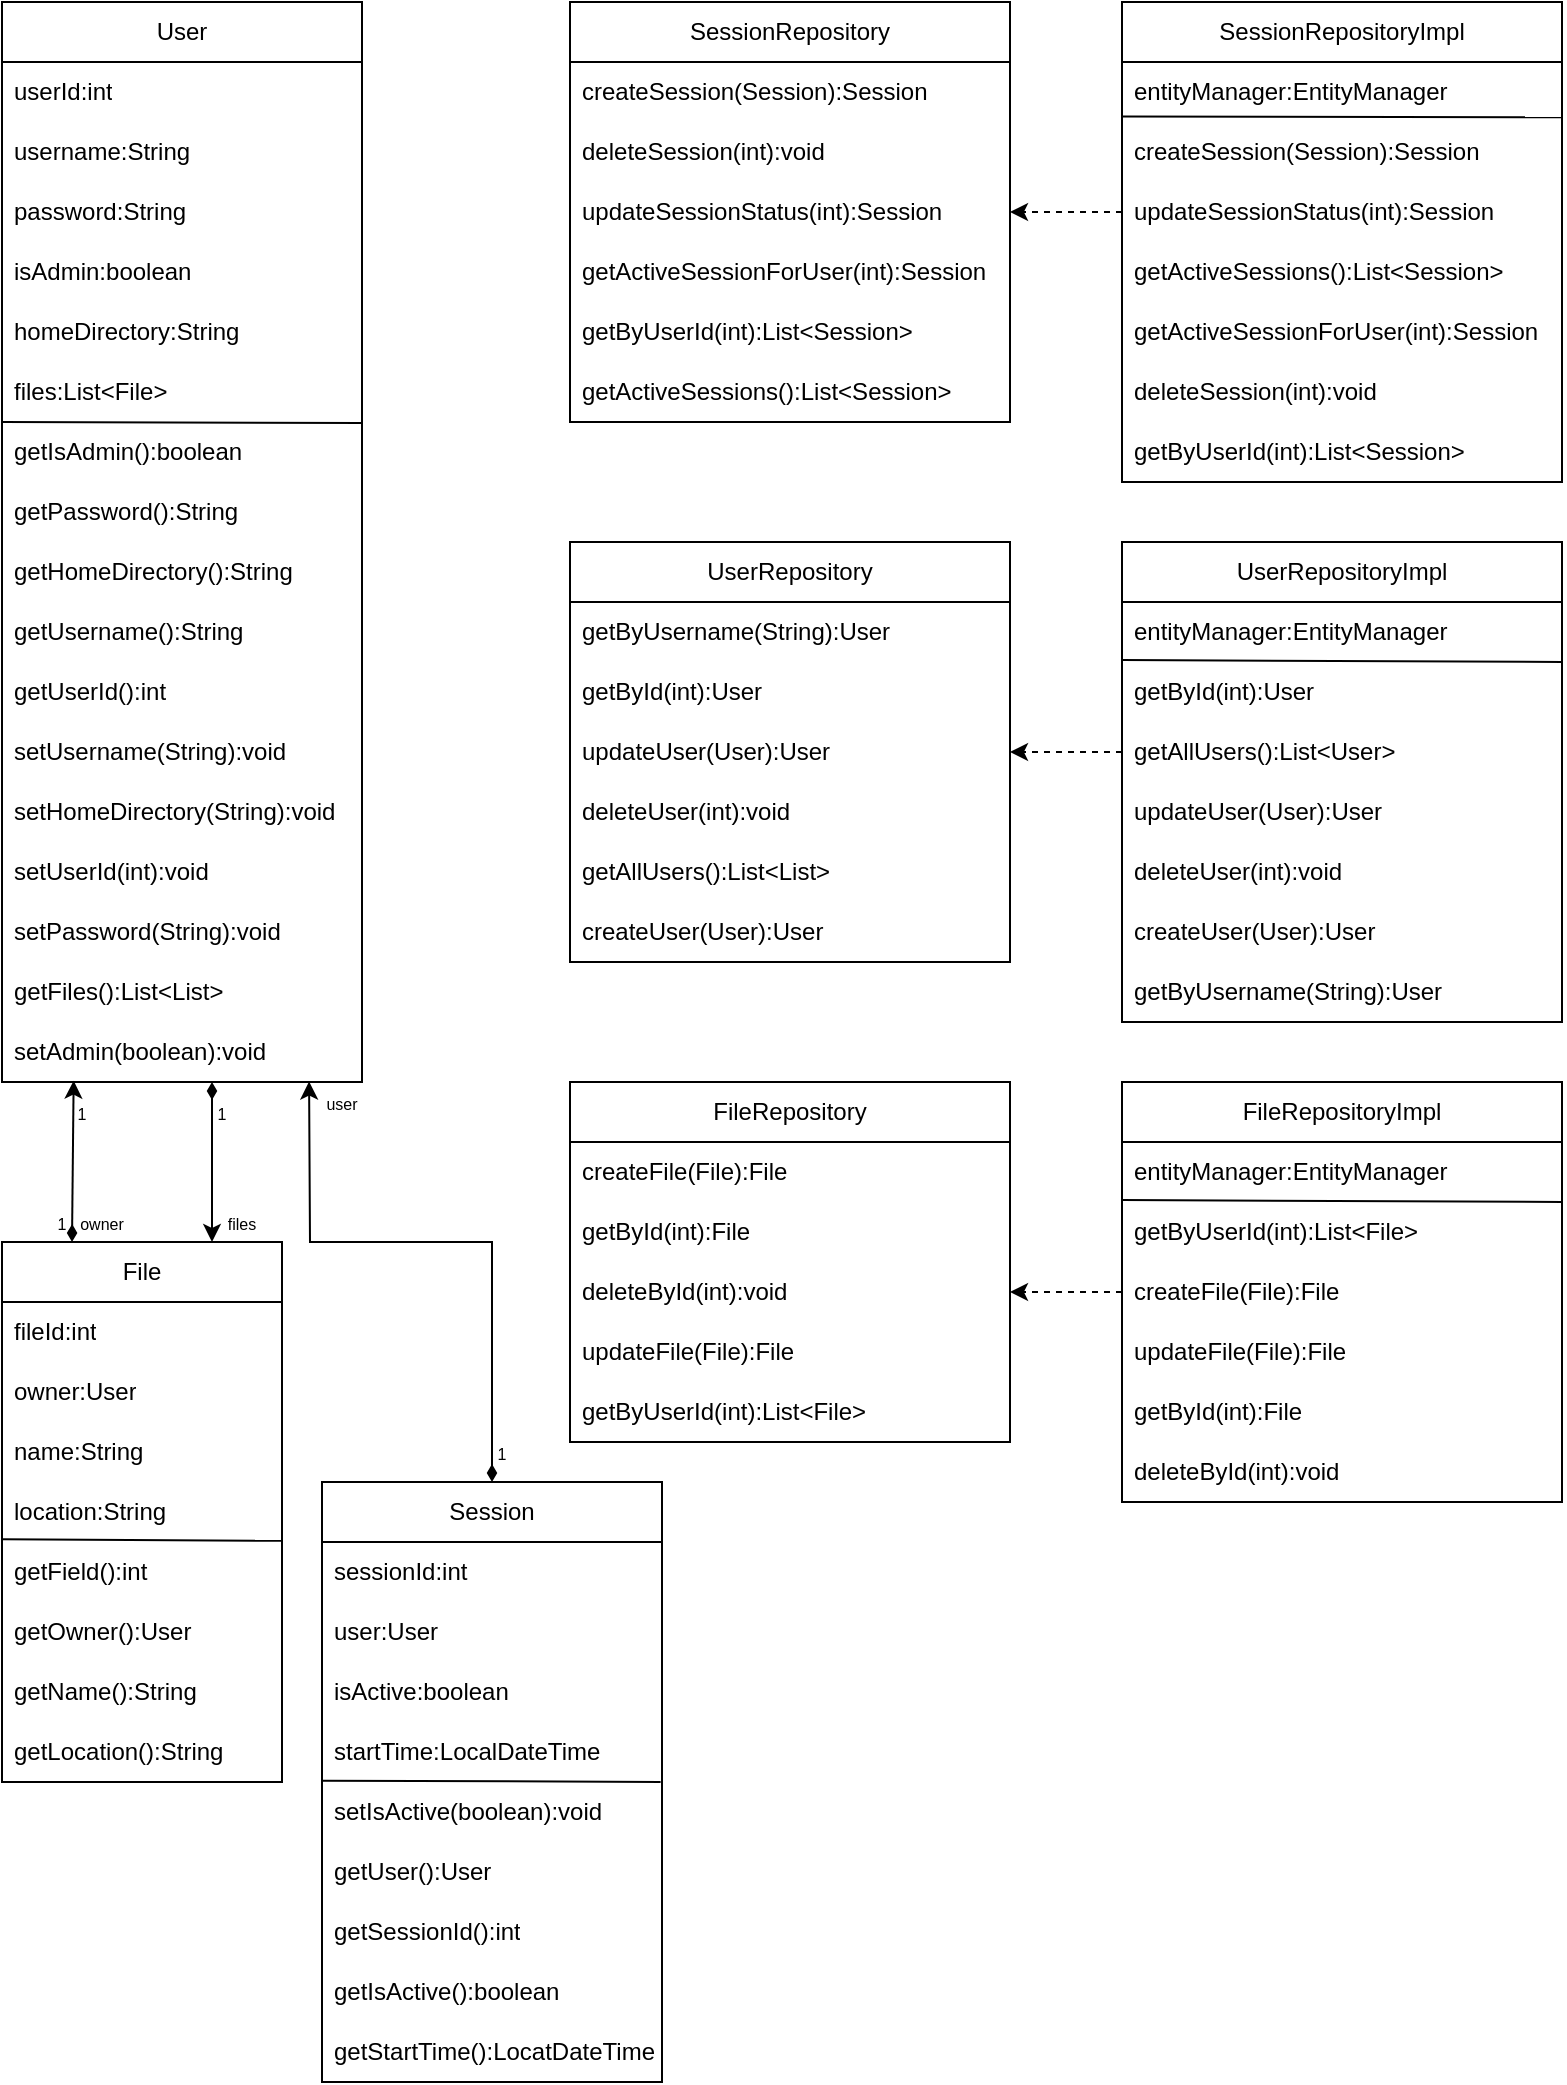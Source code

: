 <mxfile version="24.8.1">
  <diagram name="Сторінка-1" id="g9_7xu7IiqxZALMV_VrT">
    <mxGraphModel dx="2864" dy="1476" grid="1" gridSize="10" guides="1" tooltips="1" connect="1" arrows="1" fold="1" page="1" pageScale="1" pageWidth="827" pageHeight="1169" math="0" shadow="0">
      <root>
        <mxCell id="0" />
        <mxCell id="1" parent="0" />
        <mxCell id="W4gZhNxeNry4T1inFR2G-1" value="User" style="swimlane;fontStyle=0;childLayout=stackLayout;horizontal=1;startSize=30;horizontalStack=0;resizeParent=1;resizeParentMax=0;resizeLast=0;collapsible=1;marginBottom=0;whiteSpace=wrap;html=1;" parent="1" vertex="1">
          <mxGeometry x="20" y="20" width="180" height="540" as="geometry" />
        </mxCell>
        <mxCell id="p_Qo8UH-y2sYMAxFkVqp-4" value="userId:int" style="text;strokeColor=none;fillColor=none;align=left;verticalAlign=middle;spacingLeft=4;spacingRight=4;overflow=hidden;points=[[0,0.5],[1,0.5]];portConstraint=eastwest;rotatable=0;whiteSpace=wrap;html=1;" vertex="1" parent="W4gZhNxeNry4T1inFR2G-1">
          <mxGeometry y="30" width="180" height="30" as="geometry" />
        </mxCell>
        <mxCell id="p_Qo8UH-y2sYMAxFkVqp-3" value="username:String" style="text;strokeColor=none;fillColor=none;align=left;verticalAlign=middle;spacingLeft=4;spacingRight=4;overflow=hidden;points=[[0,0.5],[1,0.5]];portConstraint=eastwest;rotatable=0;whiteSpace=wrap;html=1;" vertex="1" parent="W4gZhNxeNry4T1inFR2G-1">
          <mxGeometry y="60" width="180" height="30" as="geometry" />
        </mxCell>
        <mxCell id="p_Qo8UH-y2sYMAxFkVqp-2" value="password:String" style="text;strokeColor=none;fillColor=none;align=left;verticalAlign=middle;spacingLeft=4;spacingRight=4;overflow=hidden;points=[[0,0.5],[1,0.5]];portConstraint=eastwest;rotatable=0;whiteSpace=wrap;html=1;" vertex="1" parent="W4gZhNxeNry4T1inFR2G-1">
          <mxGeometry y="90" width="180" height="30" as="geometry" />
        </mxCell>
        <mxCell id="p_Qo8UH-y2sYMAxFkVqp-1" value="isAdmin:boolean" style="text;strokeColor=none;fillColor=none;align=left;verticalAlign=middle;spacingLeft=4;spacingRight=4;overflow=hidden;points=[[0,0.5],[1,0.5]];portConstraint=eastwest;rotatable=0;whiteSpace=wrap;html=1;" vertex="1" parent="W4gZhNxeNry4T1inFR2G-1">
          <mxGeometry y="120" width="180" height="30" as="geometry" />
        </mxCell>
        <mxCell id="p_Qo8UH-y2sYMAxFkVqp-7" value="homeDirectory:String" style="text;strokeColor=none;fillColor=none;align=left;verticalAlign=middle;spacingLeft=4;spacingRight=4;overflow=hidden;points=[[0,0.5],[1,0.5]];portConstraint=eastwest;rotatable=0;whiteSpace=wrap;html=1;" vertex="1" parent="W4gZhNxeNry4T1inFR2G-1">
          <mxGeometry y="150" width="180" height="30" as="geometry" />
        </mxCell>
        <mxCell id="p_Qo8UH-y2sYMAxFkVqp-5" value="files:List&amp;lt;File&amp;gt;" style="text;strokeColor=none;fillColor=none;align=left;verticalAlign=middle;spacingLeft=4;spacingRight=4;overflow=hidden;points=[[0,0.5],[1,0.5]];portConstraint=eastwest;rotatable=0;whiteSpace=wrap;html=1;" vertex="1" parent="W4gZhNxeNry4T1inFR2G-1">
          <mxGeometry y="180" width="180" height="30" as="geometry" />
        </mxCell>
        <mxCell id="p_Qo8UH-y2sYMAxFkVqp-23" value="" style="endArrow=none;html=1;rounded=0;entryX=0.999;entryY=0.015;entryDx=0;entryDy=0;entryPerimeter=0;exitX=-0.002;exitY=0.907;exitDx=0;exitDy=0;exitPerimeter=0;" edge="1" parent="W4gZhNxeNry4T1inFR2G-1" target="W4gZhNxeNry4T1inFR2G-2">
          <mxGeometry width="50" height="50" relative="1" as="geometry">
            <mxPoint y="210" as="sourcePoint" />
            <mxPoint x="220" y="211" as="targetPoint" />
          </mxGeometry>
        </mxCell>
        <mxCell id="W4gZhNxeNry4T1inFR2G-2" value="getIsAdmin():boolean" style="text;strokeColor=none;fillColor=none;align=left;verticalAlign=middle;spacingLeft=4;spacingRight=4;overflow=hidden;points=[[0,0.5],[1,0.5]];portConstraint=eastwest;rotatable=0;whiteSpace=wrap;html=1;" parent="W4gZhNxeNry4T1inFR2G-1" vertex="1">
          <mxGeometry y="210" width="180" height="30" as="geometry" />
        </mxCell>
        <mxCell id="W4gZhNxeNry4T1inFR2G-3" value="getPassword():String" style="text;strokeColor=none;fillColor=none;align=left;verticalAlign=middle;spacingLeft=4;spacingRight=4;overflow=hidden;points=[[0,0.5],[1,0.5]];portConstraint=eastwest;rotatable=0;whiteSpace=wrap;html=1;" parent="W4gZhNxeNry4T1inFR2G-1" vertex="1">
          <mxGeometry y="240" width="180" height="30" as="geometry" />
        </mxCell>
        <mxCell id="W4gZhNxeNry4T1inFR2G-4" value="getHomeDirectory():String" style="text;strokeColor=none;fillColor=none;align=left;verticalAlign=middle;spacingLeft=4;spacingRight=4;overflow=hidden;points=[[0,0.5],[1,0.5]];portConstraint=eastwest;rotatable=0;whiteSpace=wrap;html=1;" parent="W4gZhNxeNry4T1inFR2G-1" vertex="1">
          <mxGeometry y="270" width="180" height="30" as="geometry" />
        </mxCell>
        <mxCell id="W4gZhNxeNry4T1inFR2G-18" value="getUsername():String" style="text;strokeColor=none;fillColor=none;align=left;verticalAlign=middle;spacingLeft=4;spacingRight=4;overflow=hidden;points=[[0,0.5],[1,0.5]];portConstraint=eastwest;rotatable=0;whiteSpace=wrap;html=1;" parent="W4gZhNxeNry4T1inFR2G-1" vertex="1">
          <mxGeometry y="300" width="180" height="30" as="geometry" />
        </mxCell>
        <mxCell id="W4gZhNxeNry4T1inFR2G-19" value="getUserId():int" style="text;strokeColor=none;fillColor=none;align=left;verticalAlign=middle;spacingLeft=4;spacingRight=4;overflow=hidden;points=[[0,0.5],[1,0.5]];portConstraint=eastwest;rotatable=0;whiteSpace=wrap;html=1;" parent="W4gZhNxeNry4T1inFR2G-1" vertex="1">
          <mxGeometry y="330" width="180" height="30" as="geometry" />
        </mxCell>
        <mxCell id="W4gZhNxeNry4T1inFR2G-20" value="setUsername(String):void" style="text;strokeColor=none;fillColor=none;align=left;verticalAlign=middle;spacingLeft=4;spacingRight=4;overflow=hidden;points=[[0,0.5],[1,0.5]];portConstraint=eastwest;rotatable=0;whiteSpace=wrap;html=1;" parent="W4gZhNxeNry4T1inFR2G-1" vertex="1">
          <mxGeometry y="360" width="180" height="30" as="geometry" />
        </mxCell>
        <mxCell id="W4gZhNxeNry4T1inFR2G-21" value="setHomeDirectory(String):void" style="text;strokeColor=none;fillColor=none;align=left;verticalAlign=middle;spacingLeft=4;spacingRight=4;overflow=hidden;points=[[0,0.5],[1,0.5]];portConstraint=eastwest;rotatable=0;whiteSpace=wrap;html=1;" parent="W4gZhNxeNry4T1inFR2G-1" vertex="1">
          <mxGeometry y="390" width="180" height="30" as="geometry" />
        </mxCell>
        <mxCell id="W4gZhNxeNry4T1inFR2G-22" value="setUserId(int):void" style="text;strokeColor=none;fillColor=none;align=left;verticalAlign=middle;spacingLeft=4;spacingRight=4;overflow=hidden;points=[[0,0.5],[1,0.5]];portConstraint=eastwest;rotatable=0;whiteSpace=wrap;html=1;" parent="W4gZhNxeNry4T1inFR2G-1" vertex="1">
          <mxGeometry y="420" width="180" height="30" as="geometry" />
        </mxCell>
        <mxCell id="W4gZhNxeNry4T1inFR2G-23" value="setPassword(String):void" style="text;strokeColor=none;fillColor=none;align=left;verticalAlign=middle;spacingLeft=4;spacingRight=4;overflow=hidden;points=[[0,0.5],[1,0.5]];portConstraint=eastwest;rotatable=0;whiteSpace=wrap;html=1;" parent="W4gZhNxeNry4T1inFR2G-1" vertex="1">
          <mxGeometry y="450" width="180" height="30" as="geometry" />
        </mxCell>
        <mxCell id="W4gZhNxeNry4T1inFR2G-24" value="getFiles():List&amp;lt;List&amp;gt;" style="text;strokeColor=none;fillColor=none;align=left;verticalAlign=middle;spacingLeft=4;spacingRight=4;overflow=hidden;points=[[0,0.5],[1,0.5]];portConstraint=eastwest;rotatable=0;whiteSpace=wrap;html=1;" parent="W4gZhNxeNry4T1inFR2G-1" vertex="1">
          <mxGeometry y="480" width="180" height="30" as="geometry" />
        </mxCell>
        <mxCell id="W4gZhNxeNry4T1inFR2G-25" value="setAdmin(boolean):void" style="text;strokeColor=none;fillColor=none;align=left;verticalAlign=middle;spacingLeft=4;spacingRight=4;overflow=hidden;points=[[0,0.5],[1,0.5]];portConstraint=eastwest;rotatable=0;whiteSpace=wrap;html=1;" parent="W4gZhNxeNry4T1inFR2G-1" vertex="1">
          <mxGeometry y="510" width="180" height="30" as="geometry" />
        </mxCell>
        <mxCell id="W4gZhNxeNry4T1inFR2G-26" value="File" style="swimlane;fontStyle=0;childLayout=stackLayout;horizontal=1;startSize=30;horizontalStack=0;resizeParent=1;resizeParentMax=0;resizeLast=0;collapsible=1;marginBottom=0;whiteSpace=wrap;html=1;" parent="1" vertex="1">
          <mxGeometry x="20" y="640" width="140" height="270" as="geometry" />
        </mxCell>
        <mxCell id="p_Qo8UH-y2sYMAxFkVqp-12" value="fileId:int" style="text;strokeColor=none;fillColor=none;align=left;verticalAlign=middle;spacingLeft=4;spacingRight=4;overflow=hidden;points=[[0,0.5],[1,0.5]];portConstraint=eastwest;rotatable=0;whiteSpace=wrap;html=1;" vertex="1" parent="W4gZhNxeNry4T1inFR2G-26">
          <mxGeometry y="30" width="140" height="30" as="geometry" />
        </mxCell>
        <mxCell id="p_Qo8UH-y2sYMAxFkVqp-14" value="owner:User" style="text;strokeColor=none;fillColor=none;align=left;verticalAlign=middle;spacingLeft=4;spacingRight=4;overflow=hidden;points=[[0,0.5],[1,0.5]];portConstraint=eastwest;rotatable=0;whiteSpace=wrap;html=1;" vertex="1" parent="W4gZhNxeNry4T1inFR2G-26">
          <mxGeometry y="60" width="140" height="30" as="geometry" />
        </mxCell>
        <mxCell id="p_Qo8UH-y2sYMAxFkVqp-15" value="name:String" style="text;strokeColor=none;fillColor=none;align=left;verticalAlign=middle;spacingLeft=4;spacingRight=4;overflow=hidden;points=[[0,0.5],[1,0.5]];portConstraint=eastwest;rotatable=0;whiteSpace=wrap;html=1;" vertex="1" parent="W4gZhNxeNry4T1inFR2G-26">
          <mxGeometry y="90" width="140" height="30" as="geometry" />
        </mxCell>
        <mxCell id="p_Qo8UH-y2sYMAxFkVqp-13" value="location:String" style="text;strokeColor=none;fillColor=none;align=left;verticalAlign=middle;spacingLeft=4;spacingRight=4;overflow=hidden;points=[[0,0.5],[1,0.5]];portConstraint=eastwest;rotatable=0;whiteSpace=wrap;html=1;" vertex="1" parent="W4gZhNxeNry4T1inFR2G-26">
          <mxGeometry y="120" width="140" height="30" as="geometry" />
        </mxCell>
        <mxCell id="p_Qo8UH-y2sYMAxFkVqp-25" value="" style="endArrow=none;html=1;rounded=0;entryX=0.998;entryY=-0.019;entryDx=0;entryDy=0;entryPerimeter=0;exitX=-0.002;exitY=0.907;exitDx=0;exitDy=0;exitPerimeter=0;" edge="1" parent="W4gZhNxeNry4T1inFR2G-26" target="W4gZhNxeNry4T1inFR2G-27">
          <mxGeometry width="50" height="50" relative="1" as="geometry">
            <mxPoint y="148.57" as="sourcePoint" />
            <mxPoint x="220" y="149.57" as="targetPoint" />
          </mxGeometry>
        </mxCell>
        <mxCell id="W4gZhNxeNry4T1inFR2G-27" value="getField():int" style="text;strokeColor=none;fillColor=none;align=left;verticalAlign=middle;spacingLeft=4;spacingRight=4;overflow=hidden;points=[[0,0.5],[1,0.5]];portConstraint=eastwest;rotatable=0;whiteSpace=wrap;html=1;" parent="W4gZhNxeNry4T1inFR2G-26" vertex="1">
          <mxGeometry y="150" width="140" height="30" as="geometry" />
        </mxCell>
        <mxCell id="W4gZhNxeNry4T1inFR2G-28" value="getOwner():User" style="text;strokeColor=none;fillColor=none;align=left;verticalAlign=middle;spacingLeft=4;spacingRight=4;overflow=hidden;points=[[0,0.5],[1,0.5]];portConstraint=eastwest;rotatable=0;whiteSpace=wrap;html=1;" parent="W4gZhNxeNry4T1inFR2G-26" vertex="1">
          <mxGeometry y="180" width="140" height="30" as="geometry" />
        </mxCell>
        <mxCell id="W4gZhNxeNry4T1inFR2G-29" value="getName():String" style="text;strokeColor=none;fillColor=none;align=left;verticalAlign=middle;spacingLeft=4;spacingRight=4;overflow=hidden;points=[[0,0.5],[1,0.5]];portConstraint=eastwest;rotatable=0;whiteSpace=wrap;html=1;" parent="W4gZhNxeNry4T1inFR2G-26" vertex="1">
          <mxGeometry y="210" width="140" height="30" as="geometry" />
        </mxCell>
        <mxCell id="W4gZhNxeNry4T1inFR2G-30" value="getLocation():String" style="text;strokeColor=none;fillColor=none;align=left;verticalAlign=middle;spacingLeft=4;spacingRight=4;overflow=hidden;points=[[0,0.5],[1,0.5]];portConstraint=eastwest;rotatable=0;whiteSpace=wrap;html=1;" parent="W4gZhNxeNry4T1inFR2G-26" vertex="1">
          <mxGeometry y="240" width="140" height="30" as="geometry" />
        </mxCell>
        <mxCell id="W4gZhNxeNry4T1inFR2G-31" value="Session" style="swimlane;fontStyle=0;childLayout=stackLayout;horizontal=1;startSize=30;horizontalStack=0;resizeParent=1;resizeParentMax=0;resizeLast=0;collapsible=1;marginBottom=0;whiteSpace=wrap;html=1;" parent="1" vertex="1">
          <mxGeometry x="180" y="760" width="170" height="300" as="geometry" />
        </mxCell>
        <mxCell id="p_Qo8UH-y2sYMAxFkVqp-9" value="sessionId:int" style="text;strokeColor=none;fillColor=none;align=left;verticalAlign=middle;spacingLeft=4;spacingRight=4;overflow=hidden;points=[[0,0.5],[1,0.5]];portConstraint=eastwest;rotatable=0;whiteSpace=wrap;html=1;" vertex="1" parent="W4gZhNxeNry4T1inFR2G-31">
          <mxGeometry y="30" width="170" height="30" as="geometry" />
        </mxCell>
        <mxCell id="p_Qo8UH-y2sYMAxFkVqp-8" value="user:User" style="text;strokeColor=none;fillColor=none;align=left;verticalAlign=middle;spacingLeft=4;spacingRight=4;overflow=hidden;points=[[0,0.5],[1,0.5]];portConstraint=eastwest;rotatable=0;whiteSpace=wrap;html=1;" vertex="1" parent="W4gZhNxeNry4T1inFR2G-31">
          <mxGeometry y="60" width="170" height="30" as="geometry" />
        </mxCell>
        <mxCell id="p_Qo8UH-y2sYMAxFkVqp-11" value="isActive:boolean" style="text;strokeColor=none;fillColor=none;align=left;verticalAlign=middle;spacingLeft=4;spacingRight=4;overflow=hidden;points=[[0,0.5],[1,0.5]];portConstraint=eastwest;rotatable=0;whiteSpace=wrap;html=1;" vertex="1" parent="W4gZhNxeNry4T1inFR2G-31">
          <mxGeometry y="90" width="170" height="30" as="geometry" />
        </mxCell>
        <mxCell id="p_Qo8UH-y2sYMAxFkVqp-10" value="startTime:LocalDateTime" style="text;strokeColor=none;fillColor=none;align=left;verticalAlign=middle;spacingLeft=4;spacingRight=4;overflow=hidden;points=[[0,0.5],[1,0.5]];portConstraint=eastwest;rotatable=0;whiteSpace=wrap;html=1;" vertex="1" parent="W4gZhNxeNry4T1inFR2G-31">
          <mxGeometry y="120" width="170" height="30" as="geometry" />
        </mxCell>
        <mxCell id="p_Qo8UH-y2sYMAxFkVqp-24" value="" style="endArrow=none;html=1;rounded=0;entryX=0.996;entryY=-0.013;entryDx=0;entryDy=0;entryPerimeter=0;exitX=-0.002;exitY=0.907;exitDx=0;exitDy=0;exitPerimeter=0;" edge="1" parent="W4gZhNxeNry4T1inFR2G-31">
          <mxGeometry width="50" height="50" relative="1" as="geometry">
            <mxPoint y="149.33" as="sourcePoint" />
            <mxPoint x="169.32" y="149.94" as="targetPoint" />
          </mxGeometry>
        </mxCell>
        <mxCell id="W4gZhNxeNry4T1inFR2G-32" value="setIsActive(boolean):void" style="text;strokeColor=none;fillColor=none;align=left;verticalAlign=middle;spacingLeft=4;spacingRight=4;overflow=hidden;points=[[0,0.5],[1,0.5]];portConstraint=eastwest;rotatable=0;whiteSpace=wrap;html=1;" parent="W4gZhNxeNry4T1inFR2G-31" vertex="1">
          <mxGeometry y="150" width="170" height="30" as="geometry" />
        </mxCell>
        <mxCell id="W4gZhNxeNry4T1inFR2G-33" value="getUser():User" style="text;strokeColor=none;fillColor=none;align=left;verticalAlign=middle;spacingLeft=4;spacingRight=4;overflow=hidden;points=[[0,0.5],[1,0.5]];portConstraint=eastwest;rotatable=0;whiteSpace=wrap;html=1;" parent="W4gZhNxeNry4T1inFR2G-31" vertex="1">
          <mxGeometry y="180" width="170" height="30" as="geometry" />
        </mxCell>
        <mxCell id="W4gZhNxeNry4T1inFR2G-34" value="getSessionId():int" style="text;strokeColor=none;fillColor=none;align=left;verticalAlign=middle;spacingLeft=4;spacingRight=4;overflow=hidden;points=[[0,0.5],[1,0.5]];portConstraint=eastwest;rotatable=0;whiteSpace=wrap;html=1;" parent="W4gZhNxeNry4T1inFR2G-31" vertex="1">
          <mxGeometry y="210" width="170" height="30" as="geometry" />
        </mxCell>
        <mxCell id="W4gZhNxeNry4T1inFR2G-35" value="getIsActive():boolean" style="text;strokeColor=none;fillColor=none;align=left;verticalAlign=middle;spacingLeft=4;spacingRight=4;overflow=hidden;points=[[0,0.5],[1,0.5]];portConstraint=eastwest;rotatable=0;whiteSpace=wrap;html=1;" parent="W4gZhNxeNry4T1inFR2G-31" vertex="1">
          <mxGeometry y="240" width="170" height="30" as="geometry" />
        </mxCell>
        <mxCell id="W4gZhNxeNry4T1inFR2G-36" value="getStartTime():LocatDateTime" style="text;strokeColor=none;fillColor=none;align=left;verticalAlign=middle;spacingLeft=4;spacingRight=4;overflow=hidden;points=[[0,0.5],[1,0.5]];portConstraint=eastwest;rotatable=0;whiteSpace=wrap;html=1;" parent="W4gZhNxeNry4T1inFR2G-31" vertex="1">
          <mxGeometry y="270" width="170" height="30" as="geometry" />
        </mxCell>
        <mxCell id="W4gZhNxeNry4T1inFR2G-37" value="SessionRepository" style="swimlane;fontStyle=0;childLayout=stackLayout;horizontal=1;startSize=30;horizontalStack=0;resizeParent=1;resizeParentMax=0;resizeLast=0;collapsible=1;marginBottom=0;whiteSpace=wrap;html=1;" parent="1" vertex="1">
          <mxGeometry x="304" y="20" width="220" height="210" as="geometry" />
        </mxCell>
        <mxCell id="W4gZhNxeNry4T1inFR2G-38" value="createSession(Session):Session" style="text;strokeColor=none;fillColor=none;align=left;verticalAlign=middle;spacingLeft=4;spacingRight=4;overflow=hidden;points=[[0,0.5],[1,0.5]];portConstraint=eastwest;rotatable=0;whiteSpace=wrap;html=1;" parent="W4gZhNxeNry4T1inFR2G-37" vertex="1">
          <mxGeometry y="30" width="220" height="30" as="geometry" />
        </mxCell>
        <mxCell id="W4gZhNxeNry4T1inFR2G-39" value="deleteSession(int):void" style="text;strokeColor=none;fillColor=none;align=left;verticalAlign=middle;spacingLeft=4;spacingRight=4;overflow=hidden;points=[[0,0.5],[1,0.5]];portConstraint=eastwest;rotatable=0;whiteSpace=wrap;html=1;" parent="W4gZhNxeNry4T1inFR2G-37" vertex="1">
          <mxGeometry y="60" width="220" height="30" as="geometry" />
        </mxCell>
        <mxCell id="W4gZhNxeNry4T1inFR2G-40" value="updateSessionStatus(int):Session" style="text;strokeColor=none;fillColor=none;align=left;verticalAlign=middle;spacingLeft=4;spacingRight=4;overflow=hidden;points=[[0,0.5],[1,0.5]];portConstraint=eastwest;rotatable=0;whiteSpace=wrap;html=1;" parent="W4gZhNxeNry4T1inFR2G-37" vertex="1">
          <mxGeometry y="90" width="220" height="30" as="geometry" />
        </mxCell>
        <mxCell id="W4gZhNxeNry4T1inFR2G-41" value="getActiveSessionForUser(int):Session" style="text;strokeColor=none;fillColor=none;align=left;verticalAlign=middle;spacingLeft=4;spacingRight=4;overflow=hidden;points=[[0,0.5],[1,0.5]];portConstraint=eastwest;rotatable=0;whiteSpace=wrap;html=1;" parent="W4gZhNxeNry4T1inFR2G-37" vertex="1">
          <mxGeometry y="120" width="220" height="30" as="geometry" />
        </mxCell>
        <mxCell id="W4gZhNxeNry4T1inFR2G-42" value="getByUserId(int):List&amp;lt;Session&amp;gt;" style="text;strokeColor=none;fillColor=none;align=left;verticalAlign=middle;spacingLeft=4;spacingRight=4;overflow=hidden;points=[[0,0.5],[1,0.5]];portConstraint=eastwest;rotatable=0;whiteSpace=wrap;html=1;" parent="W4gZhNxeNry4T1inFR2G-37" vertex="1">
          <mxGeometry y="150" width="220" height="30" as="geometry" />
        </mxCell>
        <mxCell id="W4gZhNxeNry4T1inFR2G-43" value="getActiveSessions():List&amp;lt;Session&amp;gt;" style="text;strokeColor=none;fillColor=none;align=left;verticalAlign=middle;spacingLeft=4;spacingRight=4;overflow=hidden;points=[[0,0.5],[1,0.5]];portConstraint=eastwest;rotatable=0;whiteSpace=wrap;html=1;" parent="W4gZhNxeNry4T1inFR2G-37" vertex="1">
          <mxGeometry y="180" width="220" height="30" as="geometry" />
        </mxCell>
        <mxCell id="W4gZhNxeNry4T1inFR2G-47" value="SessionRepositoryImpl" style="swimlane;fontStyle=0;childLayout=stackLayout;horizontal=1;startSize=30;horizontalStack=0;resizeParent=1;resizeParentMax=0;resizeLast=0;collapsible=1;marginBottom=0;whiteSpace=wrap;html=1;" parent="1" vertex="1">
          <mxGeometry x="580" y="20" width="220" height="240" as="geometry" />
        </mxCell>
        <mxCell id="p_Qo8UH-y2sYMAxFkVqp-18" value="entityManager:EntityManager" style="text;strokeColor=none;fillColor=none;align=left;verticalAlign=middle;spacingLeft=4;spacingRight=4;overflow=hidden;points=[[0,0.5],[1,0.5]];portConstraint=eastwest;rotatable=0;whiteSpace=wrap;html=1;" vertex="1" parent="W4gZhNxeNry4T1inFR2G-47">
          <mxGeometry y="30" width="220" height="30" as="geometry" />
        </mxCell>
        <mxCell id="W4gZhNxeNry4T1inFR2G-48" value="createSession(Session):Session" style="text;strokeColor=none;fillColor=none;align=left;verticalAlign=middle;spacingLeft=4;spacingRight=4;overflow=hidden;points=[[0,0.5],[1,0.5]];portConstraint=eastwest;rotatable=0;whiteSpace=wrap;html=1;" parent="W4gZhNxeNry4T1inFR2G-47" vertex="1">
          <mxGeometry y="60" width="220" height="30" as="geometry" />
        </mxCell>
        <mxCell id="W4gZhNxeNry4T1inFR2G-49" value="updateSessionStatus(int):Session" style="text;strokeColor=none;fillColor=none;align=left;verticalAlign=middle;spacingLeft=4;spacingRight=4;overflow=hidden;points=[[0,0.5],[1,0.5]];portConstraint=eastwest;rotatable=0;whiteSpace=wrap;html=1;" parent="W4gZhNxeNry4T1inFR2G-47" vertex="1">
          <mxGeometry y="90" width="220" height="30" as="geometry" />
        </mxCell>
        <mxCell id="W4gZhNxeNry4T1inFR2G-50" value="getActiveSessions():List&amp;lt;Session&amp;gt;" style="text;strokeColor=none;fillColor=none;align=left;verticalAlign=middle;spacingLeft=4;spacingRight=4;overflow=hidden;points=[[0,0.5],[1,0.5]];portConstraint=eastwest;rotatable=0;whiteSpace=wrap;html=1;" parent="W4gZhNxeNry4T1inFR2G-47" vertex="1">
          <mxGeometry y="120" width="220" height="30" as="geometry" />
        </mxCell>
        <mxCell id="W4gZhNxeNry4T1inFR2G-51" value="getActiveSessionForUser(int):Session" style="text;strokeColor=none;fillColor=none;align=left;verticalAlign=middle;spacingLeft=4;spacingRight=4;overflow=hidden;points=[[0,0.5],[1,0.5]];portConstraint=eastwest;rotatable=0;whiteSpace=wrap;html=1;" parent="W4gZhNxeNry4T1inFR2G-47" vertex="1">
          <mxGeometry y="150" width="220" height="30" as="geometry" />
        </mxCell>
        <mxCell id="W4gZhNxeNry4T1inFR2G-52" value="deleteSession(int):void" style="text;strokeColor=none;fillColor=none;align=left;verticalAlign=middle;spacingLeft=4;spacingRight=4;overflow=hidden;points=[[0,0.5],[1,0.5]];portConstraint=eastwest;rotatable=0;whiteSpace=wrap;html=1;" parent="W4gZhNxeNry4T1inFR2G-47" vertex="1">
          <mxGeometry y="180" width="220" height="30" as="geometry" />
        </mxCell>
        <mxCell id="W4gZhNxeNry4T1inFR2G-53" value="getByUserId(int):List&amp;lt;Session&amp;gt;" style="text;strokeColor=none;fillColor=none;align=left;verticalAlign=middle;spacingLeft=4;spacingRight=4;overflow=hidden;points=[[0,0.5],[1,0.5]];portConstraint=eastwest;rotatable=0;whiteSpace=wrap;html=1;" parent="W4gZhNxeNry4T1inFR2G-47" vertex="1">
          <mxGeometry y="210" width="220" height="30" as="geometry" />
        </mxCell>
        <mxCell id="p_Qo8UH-y2sYMAxFkVqp-20" value="" style="endArrow=none;html=1;rounded=0;entryX=1;entryY=0.922;entryDx=0;entryDy=0;entryPerimeter=0;exitX=-0.002;exitY=0.907;exitDx=0;exitDy=0;exitPerimeter=0;" edge="1" parent="W4gZhNxeNry4T1inFR2G-47" source="p_Qo8UH-y2sYMAxFkVqp-18" target="p_Qo8UH-y2sYMAxFkVqp-18">
          <mxGeometry width="50" height="50" relative="1" as="geometry">
            <mxPoint x="-60" y="150" as="sourcePoint" />
            <mxPoint x="-10" y="100" as="targetPoint" />
          </mxGeometry>
        </mxCell>
        <mxCell id="W4gZhNxeNry4T1inFR2G-54" value="UserRepository" style="swimlane;fontStyle=0;childLayout=stackLayout;horizontal=1;startSize=30;horizontalStack=0;resizeParent=1;resizeParentMax=0;resizeLast=0;collapsible=1;marginBottom=0;whiteSpace=wrap;html=1;" parent="1" vertex="1">
          <mxGeometry x="304" y="290" width="220" height="210" as="geometry" />
        </mxCell>
        <mxCell id="W4gZhNxeNry4T1inFR2G-55" value="getByUsername(String):User" style="text;strokeColor=none;fillColor=none;align=left;verticalAlign=middle;spacingLeft=4;spacingRight=4;overflow=hidden;points=[[0,0.5],[1,0.5]];portConstraint=eastwest;rotatable=0;whiteSpace=wrap;html=1;" parent="W4gZhNxeNry4T1inFR2G-54" vertex="1">
          <mxGeometry y="30" width="220" height="30" as="geometry" />
        </mxCell>
        <mxCell id="W4gZhNxeNry4T1inFR2G-56" value="getById(int):User" style="text;strokeColor=none;fillColor=none;align=left;verticalAlign=middle;spacingLeft=4;spacingRight=4;overflow=hidden;points=[[0,0.5],[1,0.5]];portConstraint=eastwest;rotatable=0;whiteSpace=wrap;html=1;" parent="W4gZhNxeNry4T1inFR2G-54" vertex="1">
          <mxGeometry y="60" width="220" height="30" as="geometry" />
        </mxCell>
        <mxCell id="W4gZhNxeNry4T1inFR2G-57" value="updateUser(User):User" style="text;strokeColor=none;fillColor=none;align=left;verticalAlign=middle;spacingLeft=4;spacingRight=4;overflow=hidden;points=[[0,0.5],[1,0.5]];portConstraint=eastwest;rotatable=0;whiteSpace=wrap;html=1;" parent="W4gZhNxeNry4T1inFR2G-54" vertex="1">
          <mxGeometry y="90" width="220" height="30" as="geometry" />
        </mxCell>
        <mxCell id="W4gZhNxeNry4T1inFR2G-58" value="deleteUser(int):void" style="text;strokeColor=none;fillColor=none;align=left;verticalAlign=middle;spacingLeft=4;spacingRight=4;overflow=hidden;points=[[0,0.5],[1,0.5]];portConstraint=eastwest;rotatable=0;whiteSpace=wrap;html=1;" parent="W4gZhNxeNry4T1inFR2G-54" vertex="1">
          <mxGeometry y="120" width="220" height="30" as="geometry" />
        </mxCell>
        <mxCell id="W4gZhNxeNry4T1inFR2G-59" value="getAllUsers():List&amp;lt;List&amp;gt;" style="text;strokeColor=none;fillColor=none;align=left;verticalAlign=middle;spacingLeft=4;spacingRight=4;overflow=hidden;points=[[0,0.5],[1,0.5]];portConstraint=eastwest;rotatable=0;whiteSpace=wrap;html=1;" parent="W4gZhNxeNry4T1inFR2G-54" vertex="1">
          <mxGeometry y="150" width="220" height="30" as="geometry" />
        </mxCell>
        <mxCell id="W4gZhNxeNry4T1inFR2G-60" value="createUser(User):User" style="text;strokeColor=none;fillColor=none;align=left;verticalAlign=middle;spacingLeft=4;spacingRight=4;overflow=hidden;points=[[0,0.5],[1,0.5]];portConstraint=eastwest;rotatable=0;whiteSpace=wrap;html=1;" parent="W4gZhNxeNry4T1inFR2G-54" vertex="1">
          <mxGeometry y="180" width="220" height="30" as="geometry" />
        </mxCell>
        <mxCell id="W4gZhNxeNry4T1inFR2G-61" value="UserRepositoryImpl" style="swimlane;fontStyle=0;childLayout=stackLayout;horizontal=1;startSize=30;horizontalStack=0;resizeParent=1;resizeParentMax=0;resizeLast=0;collapsible=1;marginBottom=0;whiteSpace=wrap;html=1;" parent="1" vertex="1">
          <mxGeometry x="580" y="290" width="220" height="240" as="geometry" />
        </mxCell>
        <mxCell id="p_Qo8UH-y2sYMAxFkVqp-16" value="entityManager:EntityManager" style="text;strokeColor=none;fillColor=none;align=left;verticalAlign=middle;spacingLeft=4;spacingRight=4;overflow=hidden;points=[[0,0.5],[1,0.5]];portConstraint=eastwest;rotatable=0;whiteSpace=wrap;html=1;" vertex="1" parent="W4gZhNxeNry4T1inFR2G-61">
          <mxGeometry y="30" width="220" height="30" as="geometry" />
        </mxCell>
        <mxCell id="p_Qo8UH-y2sYMAxFkVqp-21" value="" style="endArrow=none;html=1;rounded=0;entryX=1;entryY=0.922;entryDx=0;entryDy=0;entryPerimeter=0;exitX=-0.002;exitY=0.907;exitDx=0;exitDy=0;exitPerimeter=0;" edge="1" parent="W4gZhNxeNry4T1inFR2G-61">
          <mxGeometry width="50" height="50" relative="1" as="geometry">
            <mxPoint y="59" as="sourcePoint" />
            <mxPoint x="220" y="60" as="targetPoint" />
          </mxGeometry>
        </mxCell>
        <mxCell id="W4gZhNxeNry4T1inFR2G-62" value="getById(int):User" style="text;strokeColor=none;fillColor=none;align=left;verticalAlign=middle;spacingLeft=4;spacingRight=4;overflow=hidden;points=[[0,0.5],[1,0.5]];portConstraint=eastwest;rotatable=0;whiteSpace=wrap;html=1;" parent="W4gZhNxeNry4T1inFR2G-61" vertex="1">
          <mxGeometry y="60" width="220" height="30" as="geometry" />
        </mxCell>
        <mxCell id="W4gZhNxeNry4T1inFR2G-63" value="getAllUsers():List&amp;lt;User&amp;gt;" style="text;strokeColor=none;fillColor=none;align=left;verticalAlign=middle;spacingLeft=4;spacingRight=4;overflow=hidden;points=[[0,0.5],[1,0.5]];portConstraint=eastwest;rotatable=0;whiteSpace=wrap;html=1;" parent="W4gZhNxeNry4T1inFR2G-61" vertex="1">
          <mxGeometry y="90" width="220" height="30" as="geometry" />
        </mxCell>
        <mxCell id="W4gZhNxeNry4T1inFR2G-64" value="updateUser(User):User" style="text;strokeColor=none;fillColor=none;align=left;verticalAlign=middle;spacingLeft=4;spacingRight=4;overflow=hidden;points=[[0,0.5],[1,0.5]];portConstraint=eastwest;rotatable=0;whiteSpace=wrap;html=1;" parent="W4gZhNxeNry4T1inFR2G-61" vertex="1">
          <mxGeometry y="120" width="220" height="30" as="geometry" />
        </mxCell>
        <mxCell id="W4gZhNxeNry4T1inFR2G-65" value="deleteUser(int):void&amp;nbsp;" style="text;strokeColor=none;fillColor=none;align=left;verticalAlign=middle;spacingLeft=4;spacingRight=4;overflow=hidden;points=[[0,0.5],[1,0.5]];portConstraint=eastwest;rotatable=0;whiteSpace=wrap;html=1;" parent="W4gZhNxeNry4T1inFR2G-61" vertex="1">
          <mxGeometry y="150" width="220" height="30" as="geometry" />
        </mxCell>
        <mxCell id="W4gZhNxeNry4T1inFR2G-66" value="createUser(User):User" style="text;strokeColor=none;fillColor=none;align=left;verticalAlign=middle;spacingLeft=4;spacingRight=4;overflow=hidden;points=[[0,0.5],[1,0.5]];portConstraint=eastwest;rotatable=0;whiteSpace=wrap;html=1;" parent="W4gZhNxeNry4T1inFR2G-61" vertex="1">
          <mxGeometry y="180" width="220" height="30" as="geometry" />
        </mxCell>
        <mxCell id="W4gZhNxeNry4T1inFR2G-67" value="getByUsername(String):User" style="text;strokeColor=none;fillColor=none;align=left;verticalAlign=middle;spacingLeft=4;spacingRight=4;overflow=hidden;points=[[0,0.5],[1,0.5]];portConstraint=eastwest;rotatable=0;whiteSpace=wrap;html=1;" parent="W4gZhNxeNry4T1inFR2G-61" vertex="1">
          <mxGeometry y="210" width="220" height="30" as="geometry" />
        </mxCell>
        <mxCell id="W4gZhNxeNry4T1inFR2G-68" value="FileRepository" style="swimlane;fontStyle=0;childLayout=stackLayout;horizontal=1;startSize=30;horizontalStack=0;resizeParent=1;resizeParentMax=0;resizeLast=0;collapsible=1;marginBottom=0;whiteSpace=wrap;html=1;" parent="1" vertex="1">
          <mxGeometry x="304" y="560" width="220" height="180" as="geometry" />
        </mxCell>
        <mxCell id="W4gZhNxeNry4T1inFR2G-69" value="createFile(File):File" style="text;strokeColor=none;fillColor=none;align=left;verticalAlign=middle;spacingLeft=4;spacingRight=4;overflow=hidden;points=[[0,0.5],[1,0.5]];portConstraint=eastwest;rotatable=0;whiteSpace=wrap;html=1;" parent="W4gZhNxeNry4T1inFR2G-68" vertex="1">
          <mxGeometry y="30" width="220" height="30" as="geometry" />
        </mxCell>
        <mxCell id="W4gZhNxeNry4T1inFR2G-70" value="getById(int):File" style="text;strokeColor=none;fillColor=none;align=left;verticalAlign=middle;spacingLeft=4;spacingRight=4;overflow=hidden;points=[[0,0.5],[1,0.5]];portConstraint=eastwest;rotatable=0;whiteSpace=wrap;html=1;" parent="W4gZhNxeNry4T1inFR2G-68" vertex="1">
          <mxGeometry y="60" width="220" height="30" as="geometry" />
        </mxCell>
        <mxCell id="W4gZhNxeNry4T1inFR2G-71" value="deleteById(int):void" style="text;strokeColor=none;fillColor=none;align=left;verticalAlign=middle;spacingLeft=4;spacingRight=4;overflow=hidden;points=[[0,0.5],[1,0.5]];portConstraint=eastwest;rotatable=0;whiteSpace=wrap;html=1;" parent="W4gZhNxeNry4T1inFR2G-68" vertex="1">
          <mxGeometry y="90" width="220" height="30" as="geometry" />
        </mxCell>
        <mxCell id="W4gZhNxeNry4T1inFR2G-72" value="updateFile(File):File" style="text;strokeColor=none;fillColor=none;align=left;verticalAlign=middle;spacingLeft=4;spacingRight=4;overflow=hidden;points=[[0,0.5],[1,0.5]];portConstraint=eastwest;rotatable=0;whiteSpace=wrap;html=1;" parent="W4gZhNxeNry4T1inFR2G-68" vertex="1">
          <mxGeometry y="120" width="220" height="30" as="geometry" />
        </mxCell>
        <mxCell id="W4gZhNxeNry4T1inFR2G-73" value="getByUserId(int):List&amp;lt;File&amp;gt;" style="text;strokeColor=none;fillColor=none;align=left;verticalAlign=middle;spacingLeft=4;spacingRight=4;overflow=hidden;points=[[0,0.5],[1,0.5]];portConstraint=eastwest;rotatable=0;whiteSpace=wrap;html=1;" parent="W4gZhNxeNry4T1inFR2G-68" vertex="1">
          <mxGeometry y="150" width="220" height="30" as="geometry" />
        </mxCell>
        <mxCell id="W4gZhNxeNry4T1inFR2G-74" value="FileRepositoryImpl" style="swimlane;fontStyle=0;childLayout=stackLayout;horizontal=1;startSize=30;horizontalStack=0;resizeParent=1;resizeParentMax=0;resizeLast=0;collapsible=1;marginBottom=0;whiteSpace=wrap;html=1;" parent="1" vertex="1">
          <mxGeometry x="580" y="560" width="220" height="210" as="geometry" />
        </mxCell>
        <mxCell id="p_Qo8UH-y2sYMAxFkVqp-17" value="entityManager:EntityManager" style="text;strokeColor=none;fillColor=none;align=left;verticalAlign=middle;spacingLeft=4;spacingRight=4;overflow=hidden;points=[[0,0.5],[1,0.5]];portConstraint=eastwest;rotatable=0;whiteSpace=wrap;html=1;" vertex="1" parent="W4gZhNxeNry4T1inFR2G-74">
          <mxGeometry y="30" width="220" height="30" as="geometry" />
        </mxCell>
        <mxCell id="p_Qo8UH-y2sYMAxFkVqp-22" value="" style="endArrow=none;html=1;rounded=0;entryX=1;entryY=0.922;entryDx=0;entryDy=0;entryPerimeter=0;exitX=-0.002;exitY=0.907;exitDx=0;exitDy=0;exitPerimeter=0;" edge="1" parent="W4gZhNxeNry4T1inFR2G-74">
          <mxGeometry width="50" height="50" relative="1" as="geometry">
            <mxPoint y="59" as="sourcePoint" />
            <mxPoint x="220" y="60" as="targetPoint" />
          </mxGeometry>
        </mxCell>
        <mxCell id="W4gZhNxeNry4T1inFR2G-75" value="getByUserId(int):List&amp;lt;File&amp;gt;" style="text;strokeColor=none;fillColor=none;align=left;verticalAlign=middle;spacingLeft=4;spacingRight=4;overflow=hidden;points=[[0,0.5],[1,0.5]];portConstraint=eastwest;rotatable=0;whiteSpace=wrap;html=1;" parent="W4gZhNxeNry4T1inFR2G-74" vertex="1">
          <mxGeometry y="60" width="220" height="30" as="geometry" />
        </mxCell>
        <mxCell id="W4gZhNxeNry4T1inFR2G-76" value="createFile(File):File" style="text;strokeColor=none;fillColor=none;align=left;verticalAlign=middle;spacingLeft=4;spacingRight=4;overflow=hidden;points=[[0,0.5],[1,0.5]];portConstraint=eastwest;rotatable=0;whiteSpace=wrap;html=1;" parent="W4gZhNxeNry4T1inFR2G-74" vertex="1">
          <mxGeometry y="90" width="220" height="30" as="geometry" />
        </mxCell>
        <mxCell id="W4gZhNxeNry4T1inFR2G-77" value="updateFile(File):File" style="text;strokeColor=none;fillColor=none;align=left;verticalAlign=middle;spacingLeft=4;spacingRight=4;overflow=hidden;points=[[0,0.5],[1,0.5]];portConstraint=eastwest;rotatable=0;whiteSpace=wrap;html=1;" parent="W4gZhNxeNry4T1inFR2G-74" vertex="1">
          <mxGeometry y="120" width="220" height="30" as="geometry" />
        </mxCell>
        <mxCell id="W4gZhNxeNry4T1inFR2G-78" value="getById(int):File" style="text;strokeColor=none;fillColor=none;align=left;verticalAlign=middle;spacingLeft=4;spacingRight=4;overflow=hidden;points=[[0,0.5],[1,0.5]];portConstraint=eastwest;rotatable=0;whiteSpace=wrap;html=1;" parent="W4gZhNxeNry4T1inFR2G-74" vertex="1">
          <mxGeometry y="150" width="220" height="30" as="geometry" />
        </mxCell>
        <mxCell id="W4gZhNxeNry4T1inFR2G-79" value="deleteById(int):void" style="text;strokeColor=none;fillColor=none;align=left;verticalAlign=middle;spacingLeft=4;spacingRight=4;overflow=hidden;points=[[0,0.5],[1,0.5]];portConstraint=eastwest;rotatable=0;whiteSpace=wrap;html=1;" parent="W4gZhNxeNry4T1inFR2G-74" vertex="1">
          <mxGeometry y="180" width="220" height="30" as="geometry" />
        </mxCell>
        <mxCell id="p_Qo8UH-y2sYMAxFkVqp-26" value="" style="endArrow=classic;html=1;rounded=0;entryX=1;entryY=0.5;entryDx=0;entryDy=0;exitX=0;exitY=0.5;exitDx=0;exitDy=0;dashed=1;" edge="1" parent="1" source="W4gZhNxeNry4T1inFR2G-49" target="W4gZhNxeNry4T1inFR2G-40">
          <mxGeometry width="50" height="50" relative="1" as="geometry">
            <mxPoint x="510" y="270" as="sourcePoint" />
            <mxPoint x="560" y="220" as="targetPoint" />
          </mxGeometry>
        </mxCell>
        <mxCell id="p_Qo8UH-y2sYMAxFkVqp-27" value="" style="endArrow=classic;html=1;rounded=0;entryX=1;entryY=0.5;entryDx=0;entryDy=0;exitX=0;exitY=0.5;exitDx=0;exitDy=0;dashed=1;" edge="1" parent="1" source="W4gZhNxeNry4T1inFR2G-63" target="W4gZhNxeNry4T1inFR2G-57">
          <mxGeometry width="50" height="50" relative="1" as="geometry">
            <mxPoint x="524" y="475" as="sourcePoint" />
            <mxPoint x="290.711" y="135" as="targetPoint" />
          </mxGeometry>
        </mxCell>
        <mxCell id="p_Qo8UH-y2sYMAxFkVqp-28" value="" style="endArrow=classic;html=1;rounded=0;entryX=1;entryY=0.5;entryDx=0;entryDy=0;exitX=0;exitY=0.5;exitDx=0;exitDy=0;dashed=1;" edge="1" parent="1" source="W4gZhNxeNry4T1inFR2G-76" target="W4gZhNxeNry4T1inFR2G-71">
          <mxGeometry width="50" height="50" relative="1" as="geometry">
            <mxPoint x="530" y="860" as="sourcePoint" />
            <mxPoint x="580" y="810" as="targetPoint" />
          </mxGeometry>
        </mxCell>
        <mxCell id="p_Qo8UH-y2sYMAxFkVqp-29" value="" style="endArrow=classic;startArrow=diamondThin;html=1;rounded=0;startFill=1;entryX=0.199;entryY=0.978;entryDx=0;entryDy=0;entryPerimeter=0;exitX=0.25;exitY=0;exitDx=0;exitDy=0;" edge="1" parent="1" source="W4gZhNxeNry4T1inFR2G-26" target="W4gZhNxeNry4T1inFR2G-25">
          <mxGeometry width="50" height="50" relative="1" as="geometry">
            <mxPoint x="210" y="650" as="sourcePoint" />
            <mxPoint x="260" y="600" as="targetPoint" />
          </mxGeometry>
        </mxCell>
        <mxCell id="p_Qo8UH-y2sYMAxFkVqp-30" value="" style="endArrow=classic;startArrow=diamondThin;html=1;rounded=0;startFill=1;entryX=0.75;entryY=0;entryDx=0;entryDy=0;" edge="1" parent="1" target="W4gZhNxeNry4T1inFR2G-26">
          <mxGeometry width="50" height="50" relative="1" as="geometry">
            <mxPoint x="125" y="560" as="sourcePoint" />
            <mxPoint x="260" y="600" as="targetPoint" />
          </mxGeometry>
        </mxCell>
        <mxCell id="p_Qo8UH-y2sYMAxFkVqp-31" value="&lt;font style=&quot;font-size: 8px;&quot;&gt;1&lt;/font&gt;" style="text;html=1;align=center;verticalAlign=middle;whiteSpace=wrap;rounded=0;" vertex="1" parent="1">
          <mxGeometry x="100" y="560" width="60" height="30" as="geometry" />
        </mxCell>
        <mxCell id="p_Qo8UH-y2sYMAxFkVqp-32" value="&lt;font style=&quot;font-size: 8px;&quot;&gt;files&lt;/font&gt;" style="text;html=1;align=center;verticalAlign=middle;whiteSpace=wrap;rounded=0;" vertex="1" parent="1">
          <mxGeometry x="110" y="620" width="60" height="20" as="geometry" />
        </mxCell>
        <mxCell id="p_Qo8UH-y2sYMAxFkVqp-33" value="&lt;font style=&quot;font-size: 8px;&quot;&gt;1&lt;/font&gt;" style="text;html=1;align=center;verticalAlign=middle;whiteSpace=wrap;rounded=0;" vertex="1" parent="1">
          <mxGeometry x="50" y="560" width="20" height="30" as="geometry" />
        </mxCell>
        <mxCell id="p_Qo8UH-y2sYMAxFkVqp-34" value="&lt;font style=&quot;font-size: 8px;&quot;&gt;owner&lt;/font&gt;" style="text;html=1;align=center;verticalAlign=middle;whiteSpace=wrap;rounded=0;" vertex="1" parent="1">
          <mxGeometry x="40" y="615" width="60" height="30" as="geometry" />
        </mxCell>
        <mxCell id="p_Qo8UH-y2sYMAxFkVqp-35" value="&lt;font style=&quot;font-size: 8px;&quot;&gt;1&lt;/font&gt;" style="text;html=1;align=center;verticalAlign=middle;whiteSpace=wrap;rounded=0;" vertex="1" parent="1">
          <mxGeometry x="40" y="615" width="20" height="30" as="geometry" />
        </mxCell>
        <mxCell id="p_Qo8UH-y2sYMAxFkVqp-36" value="" style="endArrow=classic;startArrow=diamondThin;html=1;rounded=0;startFill=1;exitX=0.5;exitY=0;exitDx=0;exitDy=0;entryX=0.853;entryY=0.993;entryDx=0;entryDy=0;entryPerimeter=0;" edge="1" parent="1" source="W4gZhNxeNry4T1inFR2G-31" target="W4gZhNxeNry4T1inFR2G-25">
          <mxGeometry width="50" height="50" relative="1" as="geometry">
            <mxPoint x="220" y="630" as="sourcePoint" />
            <mxPoint x="260" y="640" as="targetPoint" />
            <Array as="points">
              <mxPoint x="265" y="640" />
              <mxPoint x="174" y="640" />
            </Array>
          </mxGeometry>
        </mxCell>
        <mxCell id="p_Qo8UH-y2sYMAxFkVqp-37" value="&lt;font style=&quot;font-size: 8px;&quot;&gt;1&lt;/font&gt;" style="text;html=1;align=center;verticalAlign=middle;whiteSpace=wrap;rounded=0;" vertex="1" parent="1">
          <mxGeometry x="260" y="730" width="20" height="30" as="geometry" />
        </mxCell>
        <mxCell id="p_Qo8UH-y2sYMAxFkVqp-38" value="&lt;font style=&quot;font-size: 8px;&quot;&gt;user&lt;/font&gt;" style="text;html=1;align=center;verticalAlign=middle;whiteSpace=wrap;rounded=0;" vertex="1" parent="1">
          <mxGeometry x="160" y="555" width="60" height="30" as="geometry" />
        </mxCell>
      </root>
    </mxGraphModel>
  </diagram>
</mxfile>
